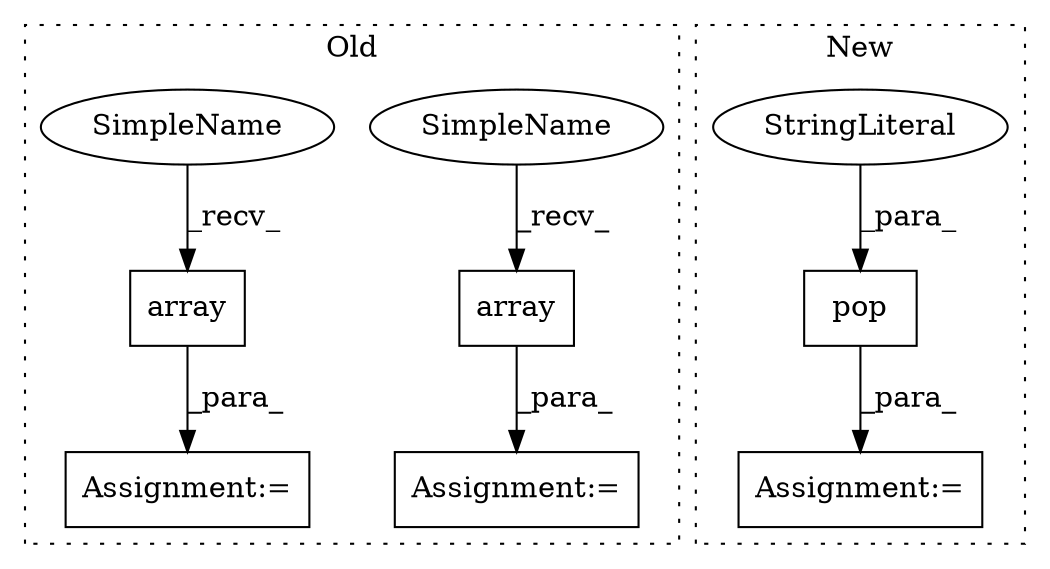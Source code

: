 digraph G {
subgraph cluster0 {
1 [label="array" a="32" s="1745,1753" l="6,1" shape="box"];
4 [label="array" a="32" s="1774,1782" l="6,1" shape="box"];
6 [label="Assignment:=" a="7" s="1738" l="1" shape="box"];
7 [label="Assignment:=" a="7" s="1767" l="1" shape="box"];
8 [label="SimpleName" a="42" s="1739" l="5" shape="ellipse"];
9 [label="SimpleName" a="42" s="1768" l="5" shape="ellipse"];
label = "Old";
style="dotted";
}
subgraph cluster1 {
2 [label="pop" a="32" s="1221,1233" l="4,1" shape="box"];
3 [label="StringLiteral" a="45" s="1225" l="8" shape="ellipse"];
5 [label="Assignment:=" a="7" s="1214" l="1" shape="box"];
label = "New";
style="dotted";
}
1 -> 6 [label="_para_"];
2 -> 5 [label="_para_"];
3 -> 2 [label="_para_"];
4 -> 7 [label="_para_"];
8 -> 1 [label="_recv_"];
9 -> 4 [label="_recv_"];
}